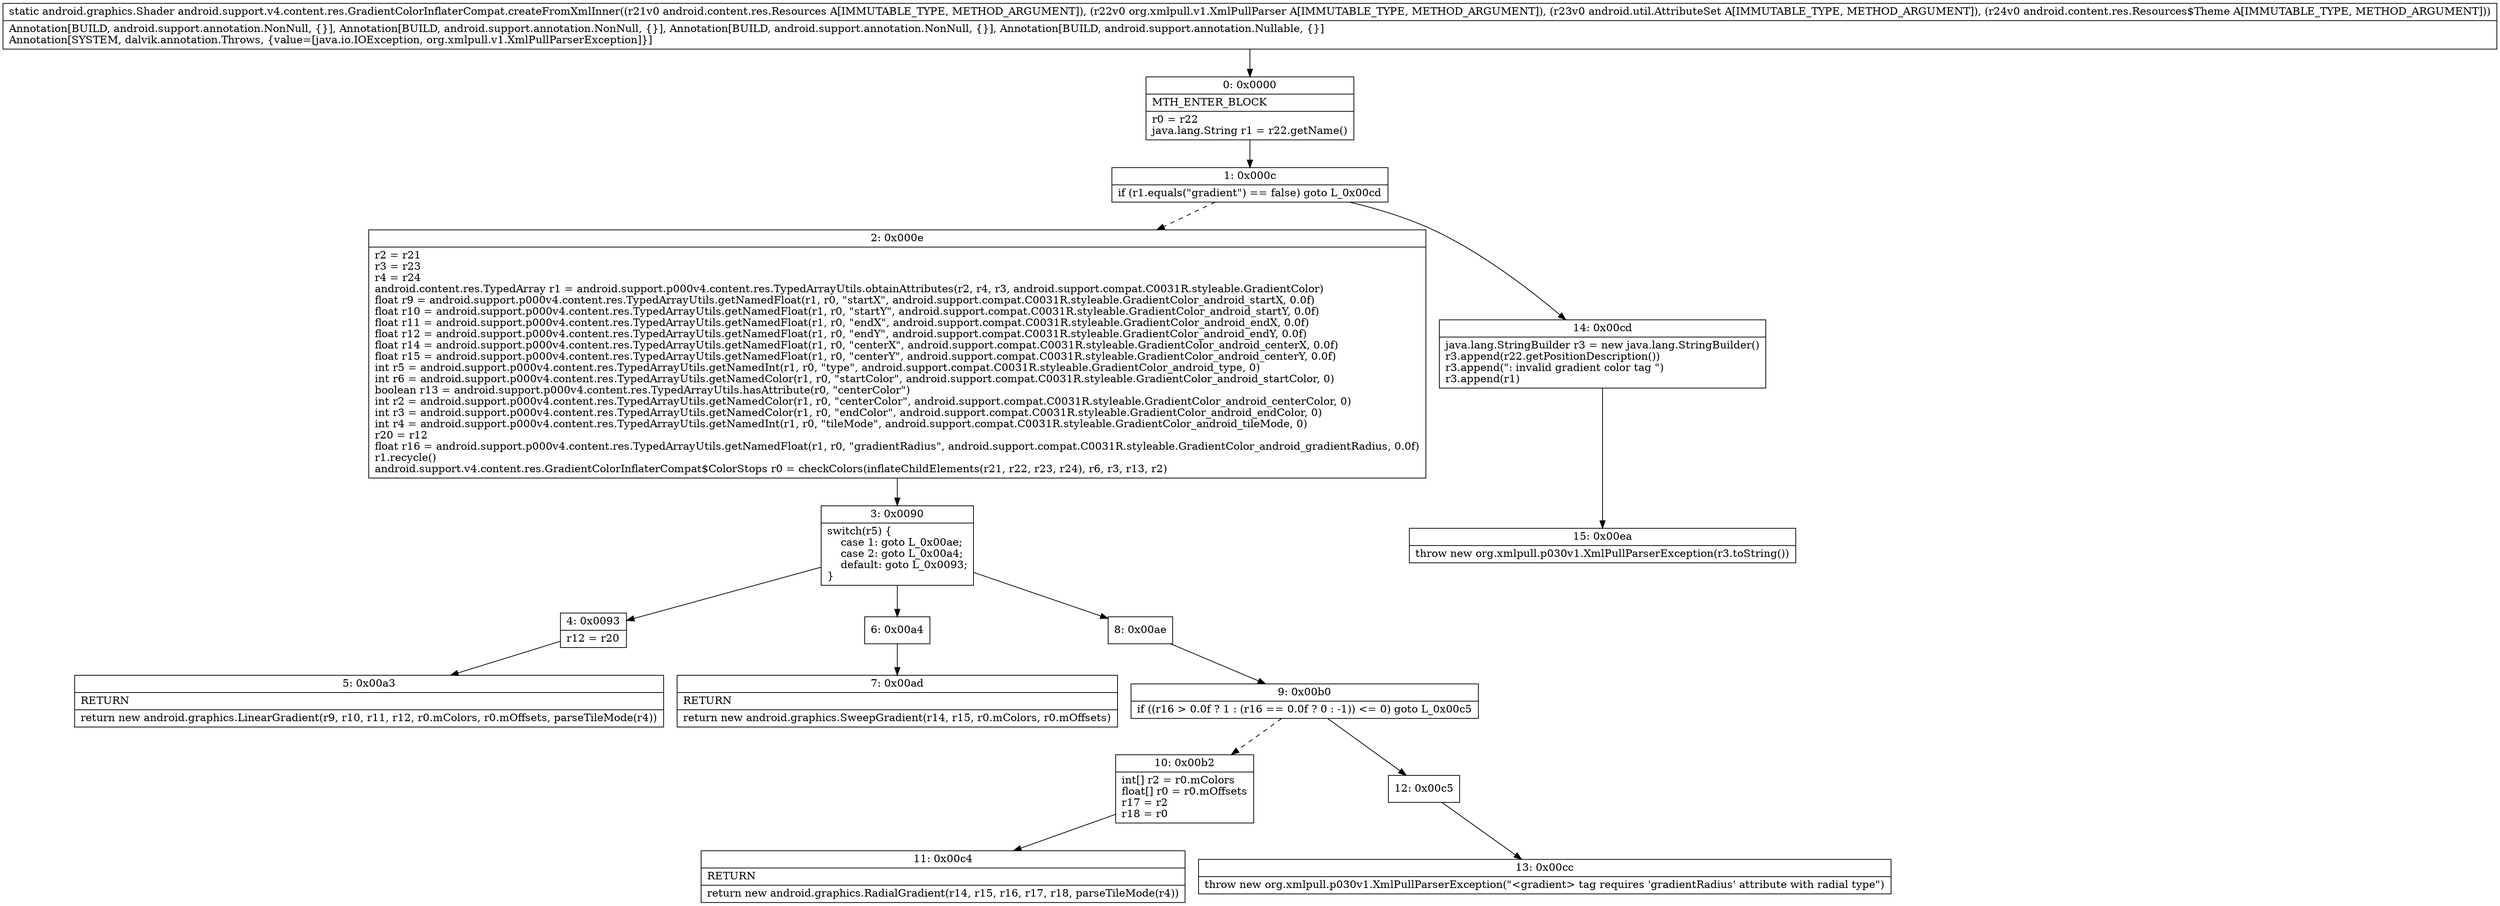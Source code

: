 digraph "CFG forandroid.support.v4.content.res.GradientColorInflaterCompat.createFromXmlInner(Landroid\/content\/res\/Resources;Lorg\/xmlpull\/v1\/XmlPullParser;Landroid\/util\/AttributeSet;Landroid\/content\/res\/Resources$Theme;)Landroid\/graphics\/Shader;" {
Node_0 [shape=record,label="{0\:\ 0x0000|MTH_ENTER_BLOCK\l|r0 = r22\ljava.lang.String r1 = r22.getName()\l}"];
Node_1 [shape=record,label="{1\:\ 0x000c|if (r1.equals(\"gradient\") == false) goto L_0x00cd\l}"];
Node_2 [shape=record,label="{2\:\ 0x000e|r2 = r21\lr3 = r23\lr4 = r24\landroid.content.res.TypedArray r1 = android.support.p000v4.content.res.TypedArrayUtils.obtainAttributes(r2, r4, r3, android.support.compat.C0031R.styleable.GradientColor)\lfloat r9 = android.support.p000v4.content.res.TypedArrayUtils.getNamedFloat(r1, r0, \"startX\", android.support.compat.C0031R.styleable.GradientColor_android_startX, 0.0f)\lfloat r10 = android.support.p000v4.content.res.TypedArrayUtils.getNamedFloat(r1, r0, \"startY\", android.support.compat.C0031R.styleable.GradientColor_android_startY, 0.0f)\lfloat r11 = android.support.p000v4.content.res.TypedArrayUtils.getNamedFloat(r1, r0, \"endX\", android.support.compat.C0031R.styleable.GradientColor_android_endX, 0.0f)\lfloat r12 = android.support.p000v4.content.res.TypedArrayUtils.getNamedFloat(r1, r0, \"endY\", android.support.compat.C0031R.styleable.GradientColor_android_endY, 0.0f)\lfloat r14 = android.support.p000v4.content.res.TypedArrayUtils.getNamedFloat(r1, r0, \"centerX\", android.support.compat.C0031R.styleable.GradientColor_android_centerX, 0.0f)\lfloat r15 = android.support.p000v4.content.res.TypedArrayUtils.getNamedFloat(r1, r0, \"centerY\", android.support.compat.C0031R.styleable.GradientColor_android_centerY, 0.0f)\lint r5 = android.support.p000v4.content.res.TypedArrayUtils.getNamedInt(r1, r0, \"type\", android.support.compat.C0031R.styleable.GradientColor_android_type, 0)\lint r6 = android.support.p000v4.content.res.TypedArrayUtils.getNamedColor(r1, r0, \"startColor\", android.support.compat.C0031R.styleable.GradientColor_android_startColor, 0)\lboolean r13 = android.support.p000v4.content.res.TypedArrayUtils.hasAttribute(r0, \"centerColor\")\lint r2 = android.support.p000v4.content.res.TypedArrayUtils.getNamedColor(r1, r0, \"centerColor\", android.support.compat.C0031R.styleable.GradientColor_android_centerColor, 0)\lint r3 = android.support.p000v4.content.res.TypedArrayUtils.getNamedColor(r1, r0, \"endColor\", android.support.compat.C0031R.styleable.GradientColor_android_endColor, 0)\lint r4 = android.support.p000v4.content.res.TypedArrayUtils.getNamedInt(r1, r0, \"tileMode\", android.support.compat.C0031R.styleable.GradientColor_android_tileMode, 0)\lr20 = r12\lfloat r16 = android.support.p000v4.content.res.TypedArrayUtils.getNamedFloat(r1, r0, \"gradientRadius\", android.support.compat.C0031R.styleable.GradientColor_android_gradientRadius, 0.0f)\lr1.recycle()\landroid.support.v4.content.res.GradientColorInflaterCompat$ColorStops r0 = checkColors(inflateChildElements(r21, r22, r23, r24), r6, r3, r13, r2)\l}"];
Node_3 [shape=record,label="{3\:\ 0x0090|switch(r5) \{\l    case 1: goto L_0x00ae;\l    case 2: goto L_0x00a4;\l    default: goto L_0x0093;\l\}\l}"];
Node_4 [shape=record,label="{4\:\ 0x0093|r12 = r20\l}"];
Node_5 [shape=record,label="{5\:\ 0x00a3|RETURN\l|return new android.graphics.LinearGradient(r9, r10, r11, r12, r0.mColors, r0.mOffsets, parseTileMode(r4))\l}"];
Node_6 [shape=record,label="{6\:\ 0x00a4}"];
Node_7 [shape=record,label="{7\:\ 0x00ad|RETURN\l|return new android.graphics.SweepGradient(r14, r15, r0.mColors, r0.mOffsets)\l}"];
Node_8 [shape=record,label="{8\:\ 0x00ae}"];
Node_9 [shape=record,label="{9\:\ 0x00b0|if ((r16 \> 0.0f ? 1 : (r16 == 0.0f ? 0 : \-1)) \<= 0) goto L_0x00c5\l}"];
Node_10 [shape=record,label="{10\:\ 0x00b2|int[] r2 = r0.mColors\lfloat[] r0 = r0.mOffsets\lr17 = r2\lr18 = r0\l}"];
Node_11 [shape=record,label="{11\:\ 0x00c4|RETURN\l|return new android.graphics.RadialGradient(r14, r15, r16, r17, r18, parseTileMode(r4))\l}"];
Node_12 [shape=record,label="{12\:\ 0x00c5}"];
Node_13 [shape=record,label="{13\:\ 0x00cc|throw new org.xmlpull.p030v1.XmlPullParserException(\"\<gradient\> tag requires 'gradientRadius' attribute with radial type\")\l}"];
Node_14 [shape=record,label="{14\:\ 0x00cd|java.lang.StringBuilder r3 = new java.lang.StringBuilder()\lr3.append(r22.getPositionDescription())\lr3.append(\": invalid gradient color tag \")\lr3.append(r1)\l}"];
Node_15 [shape=record,label="{15\:\ 0x00ea|throw new org.xmlpull.p030v1.XmlPullParserException(r3.toString())\l}"];
MethodNode[shape=record,label="{static android.graphics.Shader android.support.v4.content.res.GradientColorInflaterCompat.createFromXmlInner((r21v0 android.content.res.Resources A[IMMUTABLE_TYPE, METHOD_ARGUMENT]), (r22v0 org.xmlpull.v1.XmlPullParser A[IMMUTABLE_TYPE, METHOD_ARGUMENT]), (r23v0 android.util.AttributeSet A[IMMUTABLE_TYPE, METHOD_ARGUMENT]), (r24v0 android.content.res.Resources$Theme A[IMMUTABLE_TYPE, METHOD_ARGUMENT]))  | Annotation[BUILD, android.support.annotation.NonNull, \{\}], Annotation[BUILD, android.support.annotation.NonNull, \{\}], Annotation[BUILD, android.support.annotation.NonNull, \{\}], Annotation[BUILD, android.support.annotation.Nullable, \{\}]\lAnnotation[SYSTEM, dalvik.annotation.Throws, \{value=[java.io.IOException, org.xmlpull.v1.XmlPullParserException]\}]\l}"];
MethodNode -> Node_0;
Node_0 -> Node_1;
Node_1 -> Node_2[style=dashed];
Node_1 -> Node_14;
Node_2 -> Node_3;
Node_3 -> Node_4;
Node_3 -> Node_6;
Node_3 -> Node_8;
Node_4 -> Node_5;
Node_6 -> Node_7;
Node_8 -> Node_9;
Node_9 -> Node_10[style=dashed];
Node_9 -> Node_12;
Node_10 -> Node_11;
Node_12 -> Node_13;
Node_14 -> Node_15;
}

